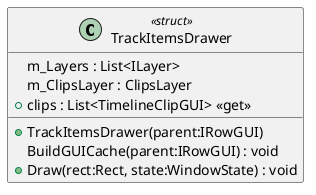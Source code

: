 @startuml
class TrackItemsDrawer <<struct>> {
    m_Layers : List<ILayer>
    m_ClipsLayer : ClipsLayer
    + clips : List<TimelineClipGUI> <<get>>
    + TrackItemsDrawer(parent:IRowGUI)
    BuildGUICache(parent:IRowGUI) : void
    + Draw(rect:Rect, state:WindowState) : void
}
@enduml
